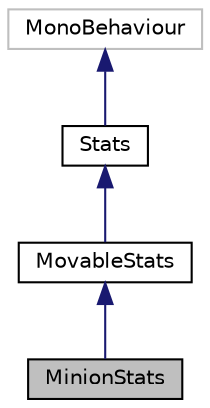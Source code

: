 digraph "MinionStats"
{
 // INTERACTIVE_SVG=YES
 // LATEX_PDF_SIZE
  bgcolor="transparent";
  edge [fontname="Helvetica",fontsize="10",labelfontname="Helvetica",labelfontsize="10"];
  node [fontname="Helvetica",fontsize="10",shape=record];
  Node1 [label="MinionStats",height=0.2,width=0.4,color="black", fillcolor="grey75", style="filled", fontcolor="black",tooltip="Minion Stats is the main class that controls all the Minion Statistics for every Minion entity within..."];
  Node2 -> Node1 [dir="back",color="midnightblue",fontsize="10",style="solid",fontname="Helvetica"];
  Node2 [label="MovableStats",height=0.2,width=0.4,color="black",URL="$class_movable_stats.html",tooltip=" "];
  Node3 -> Node2 [dir="back",color="midnightblue",fontsize="10",style="solid",fontname="Helvetica"];
  Node3 [label="Stats",height=0.2,width=0.4,color="black",URL="$class_stats.html",tooltip=" "];
  Node4 -> Node3 [dir="back",color="midnightblue",fontsize="10",style="solid",fontname="Helvetica"];
  Node4 [label="MonoBehaviour",height=0.2,width=0.4,color="grey75",tooltip=" "];
}
